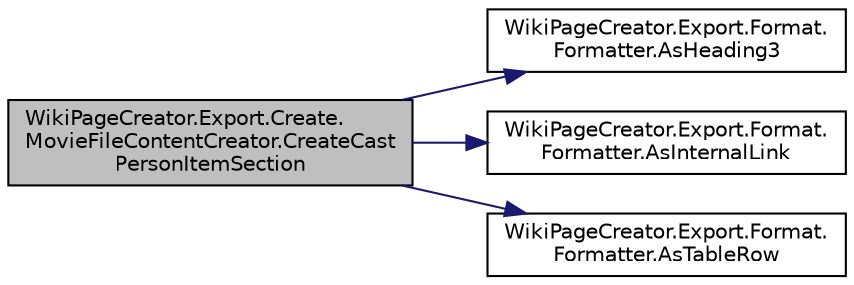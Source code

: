 digraph "WikiPageCreator.Export.Create.MovieFileContentCreator.CreateCastPersonItemSection"
{
 // LATEX_PDF_SIZE
  edge [fontname="Helvetica",fontsize="10",labelfontname="Helvetica",labelfontsize="10"];
  node [fontname="Helvetica",fontsize="10",shape=record];
  rankdir="LR";
  Node1 [label="WikiPageCreator.Export.Create.\lMovieFileContentCreator.CreateCast\lPersonItemSection",height=0.2,width=0.4,color="black", fillcolor="grey75", style="filled", fontcolor="black",tooltip="Creates a formatted cast person section of the movie page."];
  Node1 -> Node2 [color="midnightblue",fontsize="10",style="solid",fontname="Helvetica"];
  Node2 [label="WikiPageCreator.Export.Format.\lFormatter.AsHeading3",height=0.2,width=0.4,color="black", fillcolor="white", style="filled",URL="$d3/d2c/class_wiki_page_creator_1_1_export_1_1_format_1_1_formatter.html#a3d25e407ff096035bb54e878f5bfc7a7",tooltip="Formats the given text as a level 3 heading."];
  Node1 -> Node3 [color="midnightblue",fontsize="10",style="solid",fontname="Helvetica"];
  Node3 [label="WikiPageCreator.Export.Format.\lFormatter.AsInternalLink",height=0.2,width=0.4,color="black", fillcolor="white", style="filled",URL="$d3/d2c/class_wiki_page_creator_1_1_export_1_1_format_1_1_formatter.html#acb66b112b66da200e5eb193345c65e55",tooltip="Formats the given parameters as an internal link."];
  Node1 -> Node4 [color="midnightblue",fontsize="10",style="solid",fontname="Helvetica"];
  Node4 [label="WikiPageCreator.Export.Format.\lFormatter.AsTableRow",height=0.2,width=0.4,color="black", fillcolor="white", style="filled",URL="$d3/d2c/class_wiki_page_creator_1_1_export_1_1_format_1_1_formatter.html#ae592fd4befb7c3fdb3c17dc38b069ef4",tooltip="Formats the given data as a table row."];
}

